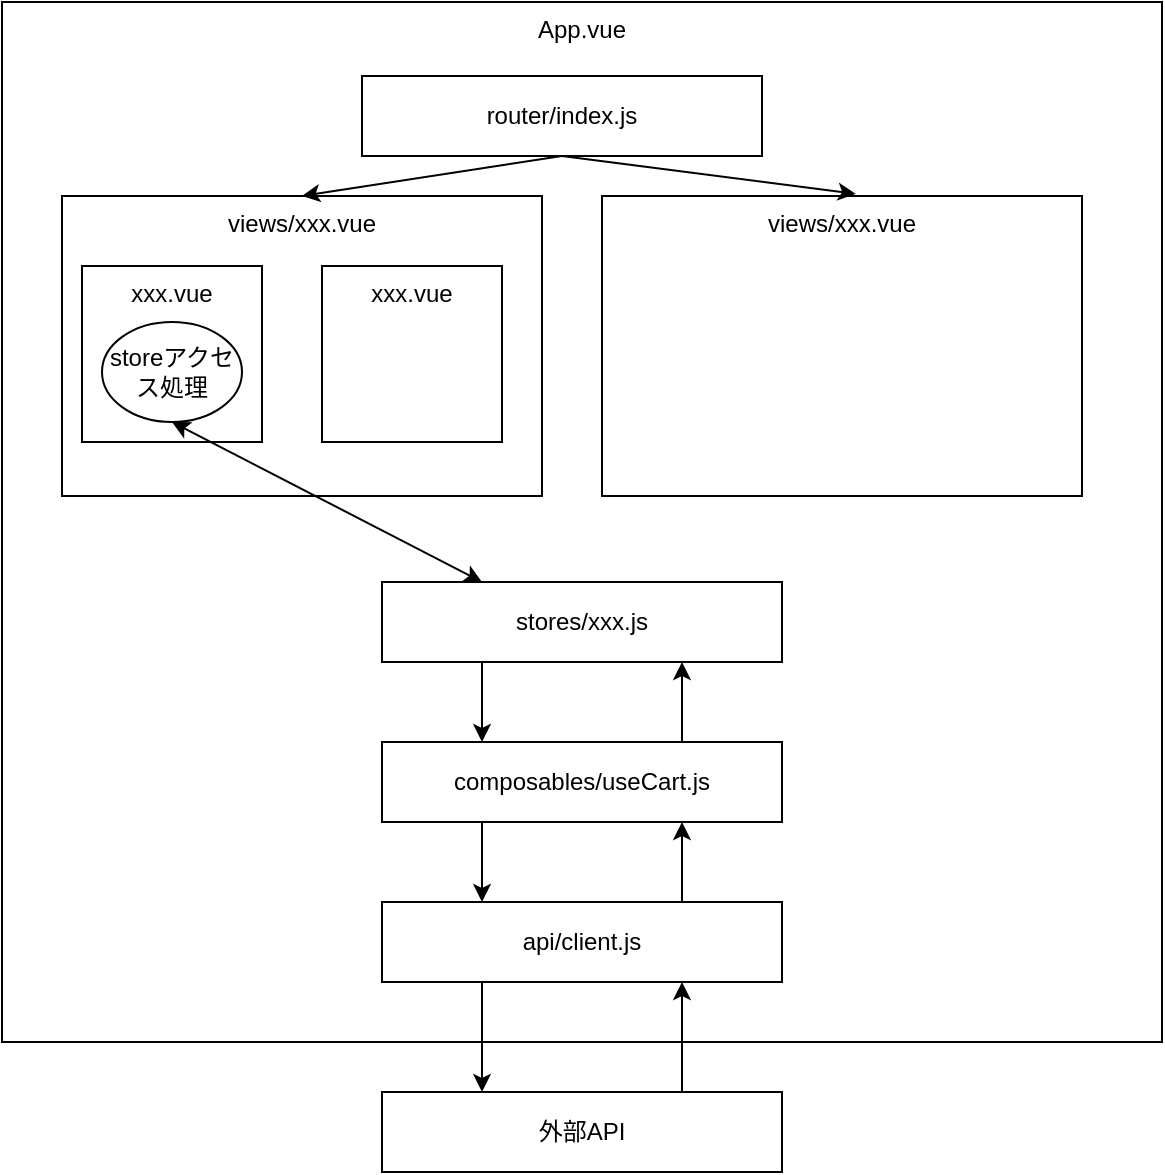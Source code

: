 <mxfile>
    <diagram id="JpwFfx0pM2j8hcOj-CPa" name="ページ1">
        <mxGraphModel dx="494" dy="709" grid="1" gridSize="10" guides="1" tooltips="1" connect="1" arrows="1" fold="1" page="1" pageScale="1" pageWidth="827" pageHeight="1169" math="0" shadow="0">
            <root>
                <mxCell id="0"/>
                <mxCell id="1" parent="0"/>
                <mxCell id="13" value="App.vue" style="whiteSpace=wrap;html=1;verticalAlign=top;" vertex="1" parent="1">
                    <mxGeometry x="30" y="20" width="580" height="520" as="geometry"/>
                </mxCell>
                <mxCell id="25" value="views/xxx.vue" style="whiteSpace=wrap;html=1;verticalAlign=top;" vertex="1" parent="1">
                    <mxGeometry x="330" y="117" width="240" height="150" as="geometry"/>
                </mxCell>
                <mxCell id="9" value="views/xxx.vue" style="whiteSpace=wrap;html=1;verticalAlign=top;" vertex="1" parent="1">
                    <mxGeometry x="60" y="117" width="240" height="150" as="geometry"/>
                </mxCell>
                <mxCell id="14" style="edgeStyle=none;html=1;exitX=0.25;exitY=1;exitDx=0;exitDy=0;entryX=0.25;entryY=0;entryDx=0;entryDy=0;" edge="1" parent="1" source="4" target="7">
                    <mxGeometry relative="1" as="geometry"/>
                </mxCell>
                <mxCell id="16" style="edgeStyle=none;html=1;exitX=0.75;exitY=0;exitDx=0;exitDy=0;entryX=0.75;entryY=1;entryDx=0;entryDy=0;" edge="1" parent="1" source="4" target="6">
                    <mxGeometry relative="1" as="geometry"/>
                </mxCell>
                <mxCell id="4" value="api/client.js" style="whiteSpace=wrap;html=1;" vertex="1" parent="1">
                    <mxGeometry x="220" y="470" width="200" height="40" as="geometry"/>
                </mxCell>
                <mxCell id="15" style="edgeStyle=none;html=1;exitX=0.25;exitY=1;exitDx=0;exitDy=0;entryX=0.25;entryY=0;entryDx=0;entryDy=0;" edge="1" parent="1" source="6" target="4">
                    <mxGeometry relative="1" as="geometry"/>
                </mxCell>
                <mxCell id="28" style="edgeStyle=none;html=1;exitX=0.75;exitY=0;exitDx=0;exitDy=0;entryX=0.75;entryY=1;entryDx=0;entryDy=0;" edge="1" parent="1" source="6" target="8">
                    <mxGeometry relative="1" as="geometry"/>
                </mxCell>
                <mxCell id="6" value="composables/useCart.js" style="whiteSpace=wrap;html=1;" vertex="1" parent="1">
                    <mxGeometry x="220" y="390" width="200" height="40" as="geometry"/>
                </mxCell>
                <mxCell id="17" style="edgeStyle=none;html=1;exitX=0.75;exitY=0;exitDx=0;exitDy=0;entryX=0.75;entryY=1;entryDx=0;entryDy=0;" edge="1" parent="1" source="7" target="4">
                    <mxGeometry relative="1" as="geometry"/>
                </mxCell>
                <mxCell id="7" value="外部API" style="whiteSpace=wrap;html=1;" vertex="1" parent="1">
                    <mxGeometry x="220" y="565" width="200" height="40" as="geometry"/>
                </mxCell>
                <mxCell id="27" style="edgeStyle=none;html=1;exitX=0.25;exitY=1;exitDx=0;exitDy=0;entryX=0.25;entryY=0;entryDx=0;entryDy=0;" edge="1" parent="1" source="8" target="6">
                    <mxGeometry relative="1" as="geometry"/>
                </mxCell>
                <mxCell id="8" value="stores/xxx.js" style="whiteSpace=wrap;html=1;" vertex="1" parent="1">
                    <mxGeometry x="220" y="310" width="200" height="40" as="geometry"/>
                </mxCell>
                <mxCell id="10" value="xxx.vue" style="whiteSpace=wrap;html=1;verticalAlign=top;" vertex="1" parent="1">
                    <mxGeometry x="70" y="152" width="90" height="88" as="geometry"/>
                </mxCell>
                <mxCell id="30" style="edgeStyle=none;html=1;exitX=0.5;exitY=1;exitDx=0;exitDy=0;entryX=0.5;entryY=0;entryDx=0;entryDy=0;" edge="1" parent="1" source="12" target="9">
                    <mxGeometry relative="1" as="geometry"/>
                </mxCell>
                <mxCell id="31" style="edgeStyle=none;html=1;exitX=0.5;exitY=1;exitDx=0;exitDy=0;entryX=0.529;entryY=-0.007;entryDx=0;entryDy=0;entryPerimeter=0;" edge="1" parent="1" source="12" target="25">
                    <mxGeometry relative="1" as="geometry"/>
                </mxCell>
                <mxCell id="12" value="router/index.js" style="whiteSpace=wrap;html=1;" vertex="1" parent="1">
                    <mxGeometry x="210" y="57" width="200" height="40" as="geometry"/>
                </mxCell>
                <mxCell id="35" style="edgeStyle=none;html=1;exitX=0.5;exitY=1;exitDx=0;exitDy=0;entryX=0.25;entryY=0;entryDx=0;entryDy=0;startArrow=classic;startFill=1;" edge="1" parent="1" source="32" target="8">
                    <mxGeometry relative="1" as="geometry"/>
                </mxCell>
                <mxCell id="32" value="storeアクセス処理" style="ellipse;whiteSpace=wrap;html=1;" vertex="1" parent="1">
                    <mxGeometry x="80" y="180" width="70" height="50" as="geometry"/>
                </mxCell>
                <mxCell id="37" value="xxx.vue" style="whiteSpace=wrap;html=1;verticalAlign=top;" vertex="1" parent="1">
                    <mxGeometry x="190" y="152" width="90" height="88" as="geometry"/>
                </mxCell>
            </root>
        </mxGraphModel>
    </diagram>
</mxfile>